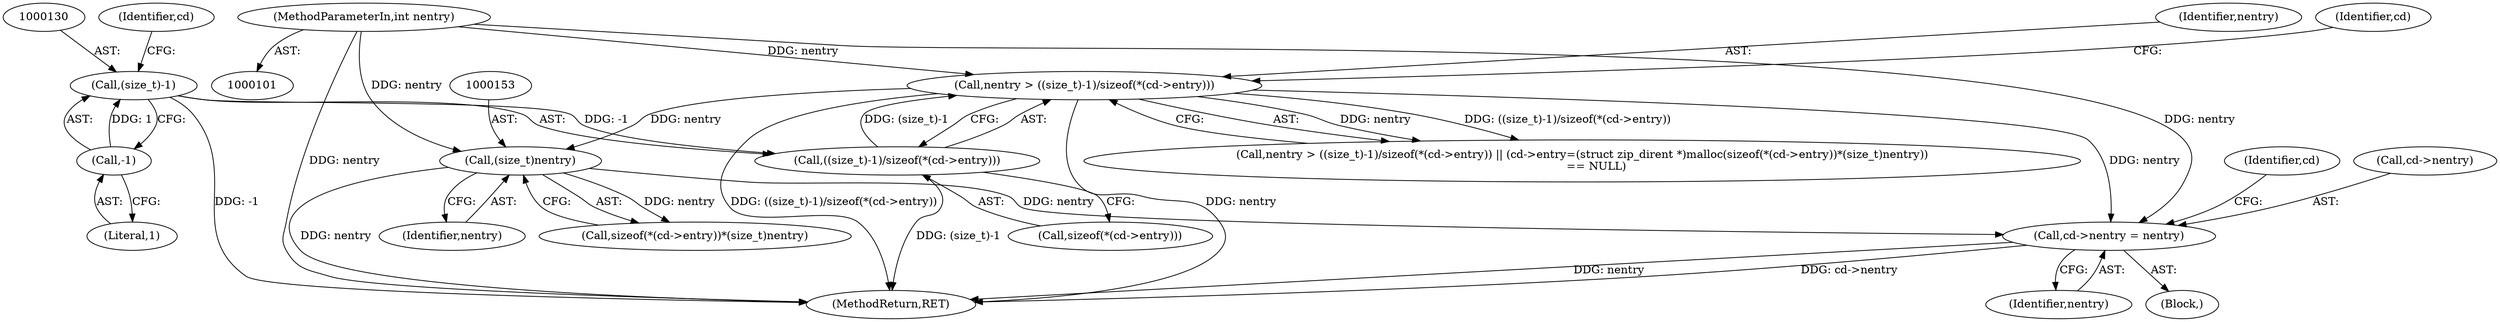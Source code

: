 digraph "0_php_ef8fc4b53d92fbfcd8ef1abbd6f2f5fe2c4a11e5@pointer" {
"1000165" [label="(Call,cd->nentry = nentry)"];
"1000126" [label="(Call,nentry > ((size_t)-1)/sizeof(*(cd->entry)))"];
"1000102" [label="(MethodParameterIn,int nentry)"];
"1000128" [label="(Call,((size_t)-1)/sizeof(*(cd->entry)))"];
"1000129" [label="(Call,(size_t)-1)"];
"1000131" [label="(Call,-1)"];
"1000152" [label="(Call,(size_t)nentry)"];
"1000129" [label="(Call,(size_t)-1)"];
"1000165" [label="(Call,cd->nentry = nentry)"];
"1000169" [label="(Identifier,nentry)"];
"1000172" [label="(Identifier,cd)"];
"1000132" [label="(Literal,1)"];
"1000125" [label="(Call,nentry > ((size_t)-1)/sizeof(*(cd->entry)) || (cd->entry=(struct zip_dirent *)malloc(sizeof(*(cd->entry))*(size_t)nentry))\n        == NULL)"];
"1000104" [label="(Block,)"];
"1000102" [label="(MethodParameterIn,int nentry)"];
"1000126" [label="(Call,nentry > ((size_t)-1)/sizeof(*(cd->entry)))"];
"1000141" [label="(Identifier,cd)"];
"1000166" [label="(Call,cd->nentry)"];
"1000128" [label="(Call,((size_t)-1)/sizeof(*(cd->entry)))"];
"1000136" [label="(Identifier,cd)"];
"1000133" [label="(Call,sizeof(*(cd->entry)))"];
"1000191" [label="(MethodReturn,RET)"];
"1000152" [label="(Call,(size_t)nentry)"];
"1000127" [label="(Identifier,nentry)"];
"1000131" [label="(Call,-1)"];
"1000146" [label="(Call,sizeof(*(cd->entry))*(size_t)nentry)"];
"1000154" [label="(Identifier,nentry)"];
"1000165" -> "1000104"  [label="AST: "];
"1000165" -> "1000169"  [label="CFG: "];
"1000166" -> "1000165"  [label="AST: "];
"1000169" -> "1000165"  [label="AST: "];
"1000172" -> "1000165"  [label="CFG: "];
"1000165" -> "1000191"  [label="DDG: nentry"];
"1000165" -> "1000191"  [label="DDG: cd->nentry"];
"1000126" -> "1000165"  [label="DDG: nentry"];
"1000152" -> "1000165"  [label="DDG: nentry"];
"1000102" -> "1000165"  [label="DDG: nentry"];
"1000126" -> "1000125"  [label="AST: "];
"1000126" -> "1000128"  [label="CFG: "];
"1000127" -> "1000126"  [label="AST: "];
"1000128" -> "1000126"  [label="AST: "];
"1000141" -> "1000126"  [label="CFG: "];
"1000125" -> "1000126"  [label="CFG: "];
"1000126" -> "1000191"  [label="DDG: nentry"];
"1000126" -> "1000191"  [label="DDG: ((size_t)-1)/sizeof(*(cd->entry))"];
"1000126" -> "1000125"  [label="DDG: nentry"];
"1000126" -> "1000125"  [label="DDG: ((size_t)-1)/sizeof(*(cd->entry))"];
"1000102" -> "1000126"  [label="DDG: nentry"];
"1000128" -> "1000126"  [label="DDG: (size_t)-1"];
"1000126" -> "1000152"  [label="DDG: nentry"];
"1000102" -> "1000101"  [label="AST: "];
"1000102" -> "1000191"  [label="DDG: nentry"];
"1000102" -> "1000152"  [label="DDG: nentry"];
"1000128" -> "1000133"  [label="CFG: "];
"1000129" -> "1000128"  [label="AST: "];
"1000133" -> "1000128"  [label="AST: "];
"1000128" -> "1000191"  [label="DDG: (size_t)-1"];
"1000129" -> "1000128"  [label="DDG: -1"];
"1000129" -> "1000131"  [label="CFG: "];
"1000130" -> "1000129"  [label="AST: "];
"1000131" -> "1000129"  [label="AST: "];
"1000136" -> "1000129"  [label="CFG: "];
"1000129" -> "1000191"  [label="DDG: -1"];
"1000131" -> "1000129"  [label="DDG: 1"];
"1000131" -> "1000132"  [label="CFG: "];
"1000132" -> "1000131"  [label="AST: "];
"1000152" -> "1000146"  [label="AST: "];
"1000152" -> "1000154"  [label="CFG: "];
"1000153" -> "1000152"  [label="AST: "];
"1000154" -> "1000152"  [label="AST: "];
"1000146" -> "1000152"  [label="CFG: "];
"1000152" -> "1000191"  [label="DDG: nentry"];
"1000152" -> "1000146"  [label="DDG: nentry"];
}
